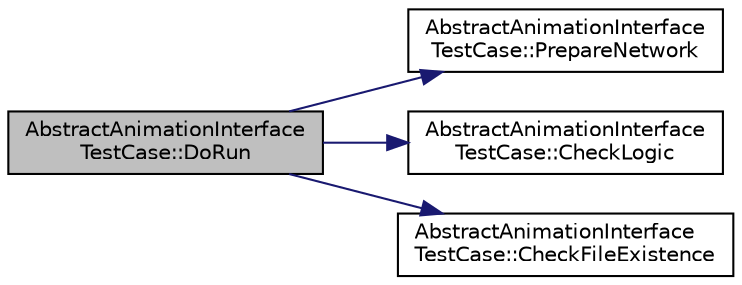 digraph "AbstractAnimationInterfaceTestCase::DoRun"
{
  edge [fontname="Helvetica",fontsize="10",labelfontname="Helvetica",labelfontsize="10"];
  node [fontname="Helvetica",fontsize="10",shape=record];
  rankdir="LR";
  Node1 [label="AbstractAnimationInterface\lTestCase::DoRun",height=0.2,width=0.4,color="black", fillcolor="grey75", style="filled", fontcolor="black"];
  Node1 -> Node2 [color="midnightblue",fontsize="10",style="solid"];
  Node2 [label="AbstractAnimationInterface\lTestCase::PrepareNetwork",height=0.2,width=0.4,color="black", fillcolor="white", style="filled",URL="$d8/ddc/classAbstractAnimationInterfaceTestCase.html#af9fb9b43d1f48224178f9e19692039a6",tooltip="Prepare nework function. "];
  Node1 -> Node3 [color="midnightblue",fontsize="10",style="solid"];
  Node3 [label="AbstractAnimationInterface\lTestCase::CheckLogic",height=0.2,width=0.4,color="black", fillcolor="white", style="filled",URL="$d8/ddc/classAbstractAnimationInterfaceTestCase.html#af73fefe5a3102faf87c72f789bc138bd",tooltip="Check logic function. "];
  Node1 -> Node4 [color="midnightblue",fontsize="10",style="solid"];
  Node4 [label="AbstractAnimationInterface\lTestCase::CheckFileExistence",height=0.2,width=0.4,color="black", fillcolor="white", style="filled",URL="$d8/ddc/classAbstractAnimationInterfaceTestCase.html#a1e9b57502f430e0b136b0e2a1149bc7a",tooltip="Check file existence. "];
}
